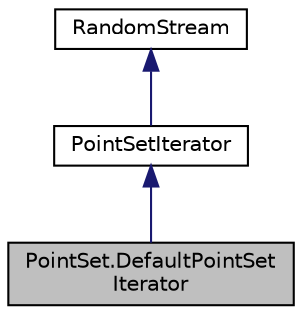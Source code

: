 digraph "PointSet.DefaultPointSetIterator"
{
 // INTERACTIVE_SVG=YES
  bgcolor="transparent";
  edge [fontname="Helvetica",fontsize="10",labelfontname="Helvetica",labelfontsize="10"];
  node [fontname="Helvetica",fontsize="10",shape=record];
  Node9 [label="PointSet.DefaultPointSet\lIterator",height=0.2,width=0.4,color="black", fillcolor="grey75", style="filled", fontcolor="black"];
  Node10 -> Node9 [dir="back",color="midnightblue",fontsize="10",style="solid",fontname="Helvetica"];
  Node10 [label="PointSetIterator",height=0.2,width=0.4,color="black",URL="$d7/d29/interfaceumontreal_1_1ssj_1_1hups_1_1PointSetIterator.html",tooltip="This is the interface for iterators that permit one to go through the points of a #PointSet and the s..."];
  Node11 -> Node10 [dir="back",color="midnightblue",fontsize="10",style="solid",fontname="Helvetica"];
  Node11 [label="RandomStream",height=0.2,width=0.4,color="black",URL="$d1/d7c/interfaceumontreal_1_1ssj_1_1rng_1_1RandomStream.html",tooltip="This interface defines the basic structures to handle multiple streams of uniform (pseudo)random numb..."];
}

